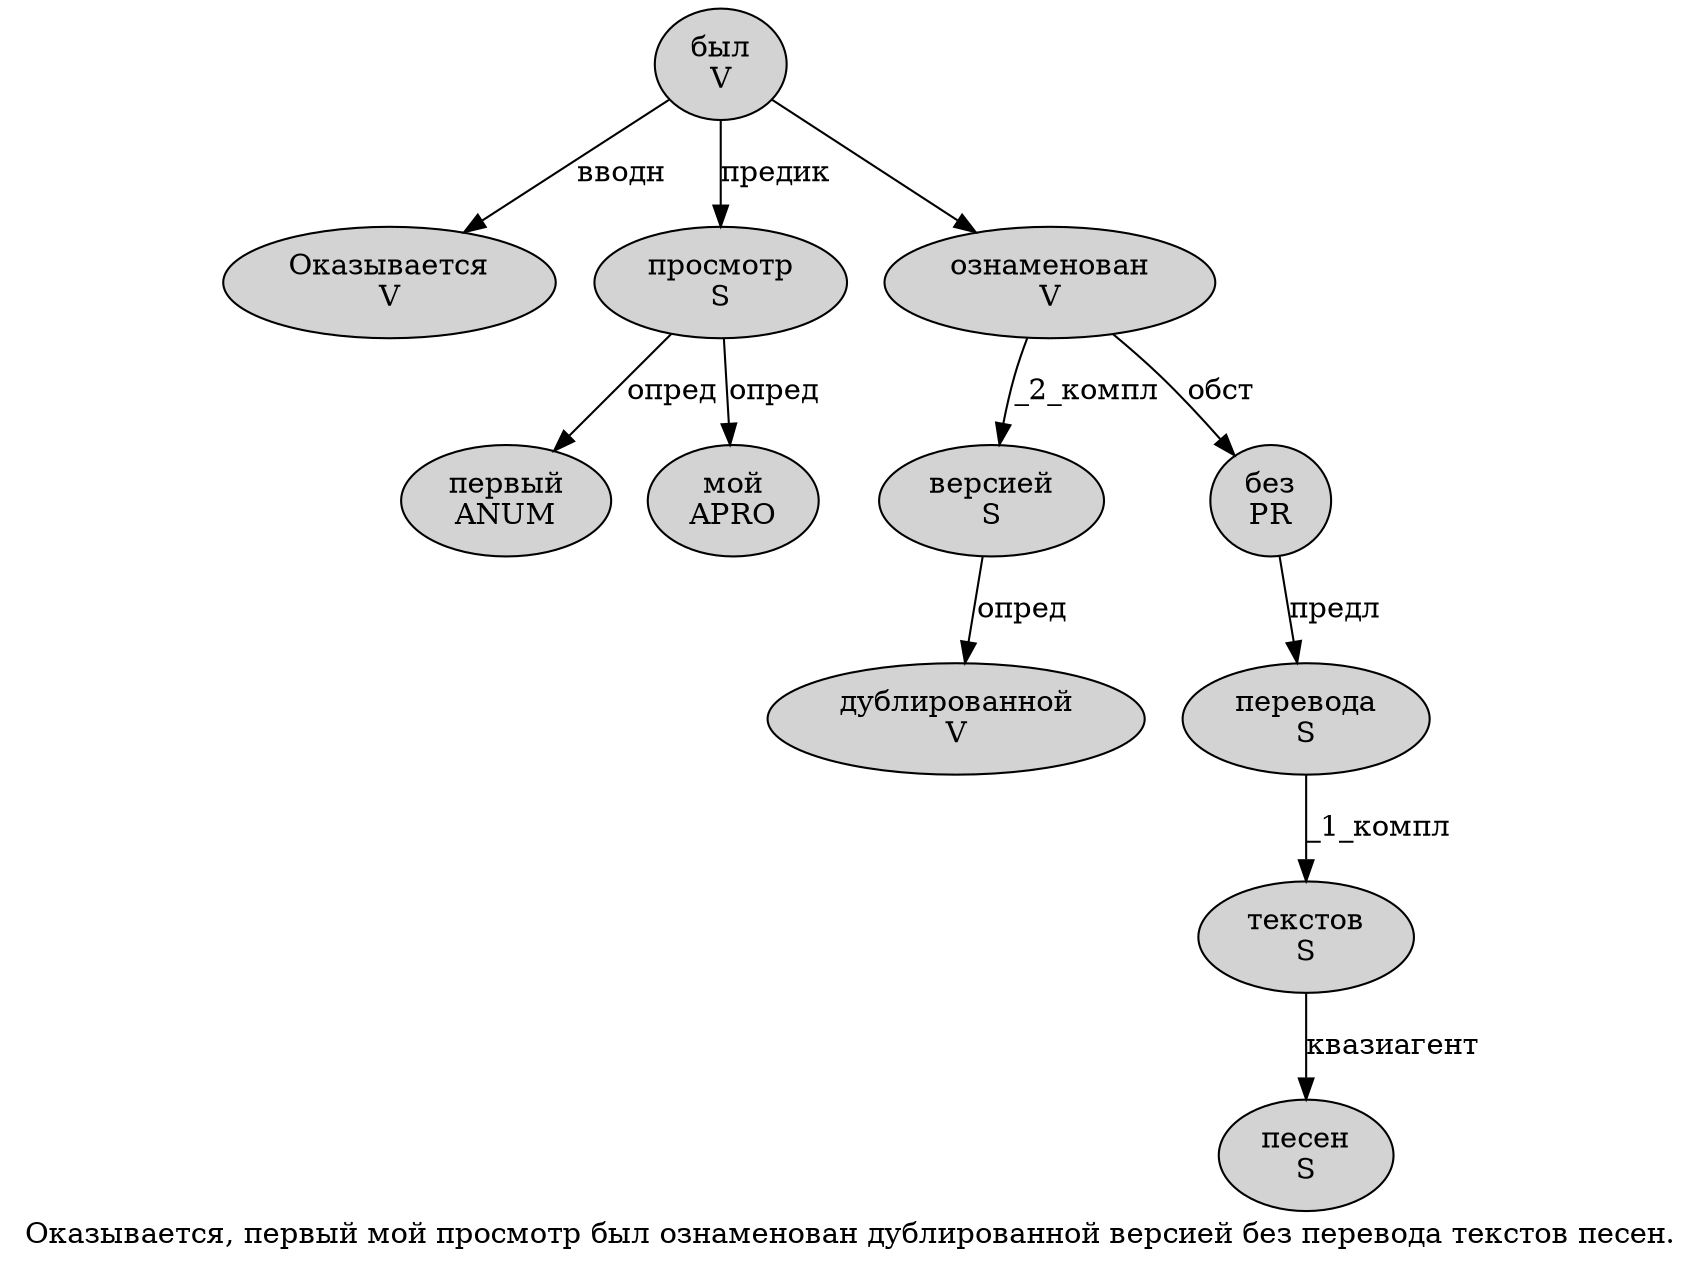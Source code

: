 digraph SENTENCE_1190 {
	graph [label="Оказывается, первый мой просмотр был ознаменован дублированной версией без перевода текстов песен."]
	node [style=filled]
		0 [label="Оказывается
V" color="" fillcolor=lightgray penwidth=1 shape=ellipse]
		2 [label="первый
ANUM" color="" fillcolor=lightgray penwidth=1 shape=ellipse]
		3 [label="мой
APRO" color="" fillcolor=lightgray penwidth=1 shape=ellipse]
		4 [label="просмотр
S" color="" fillcolor=lightgray penwidth=1 shape=ellipse]
		5 [label="был
V" color="" fillcolor=lightgray penwidth=1 shape=ellipse]
		6 [label="ознаменован
V" color="" fillcolor=lightgray penwidth=1 shape=ellipse]
		7 [label="дублированной
V" color="" fillcolor=lightgray penwidth=1 shape=ellipse]
		8 [label="версией
S" color="" fillcolor=lightgray penwidth=1 shape=ellipse]
		9 [label="без
PR" color="" fillcolor=lightgray penwidth=1 shape=ellipse]
		10 [label="перевода
S" color="" fillcolor=lightgray penwidth=1 shape=ellipse]
		11 [label="текстов
S" color="" fillcolor=lightgray penwidth=1 shape=ellipse]
		12 [label="песен
S" color="" fillcolor=lightgray penwidth=1 shape=ellipse]
			8 -> 7 [label="опред"]
			10 -> 11 [label="_1_компл"]
			9 -> 10 [label="предл"]
			11 -> 12 [label="квазиагент"]
			4 -> 2 [label="опред"]
			4 -> 3 [label="опред"]
			6 -> 8 [label="_2_компл"]
			6 -> 9 [label="обст"]
			5 -> 0 [label="вводн"]
			5 -> 4 [label="предик"]
			5 -> 6
}